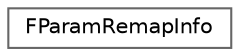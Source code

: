 digraph "Graphical Class Hierarchy"
{
 // INTERACTIVE_SVG=YES
 // LATEX_PDF_SIZE
  bgcolor="transparent";
  edge [fontname=Helvetica,fontsize=10,labelfontname=Helvetica,labelfontsize=10];
  node [fontname=Helvetica,fontsize=10,shape=box,height=0.2,width=0.4];
  rankdir="LR";
  Node0 [id="Node000000",label="FParamRemapInfo",height=0.2,width=0.4,color="grey40", fillcolor="white", style="filled",URL="$d8/d84/structFParamRemapInfo.html",tooltip="Helper struct to allow us to redirect pin name for node class."];
}
